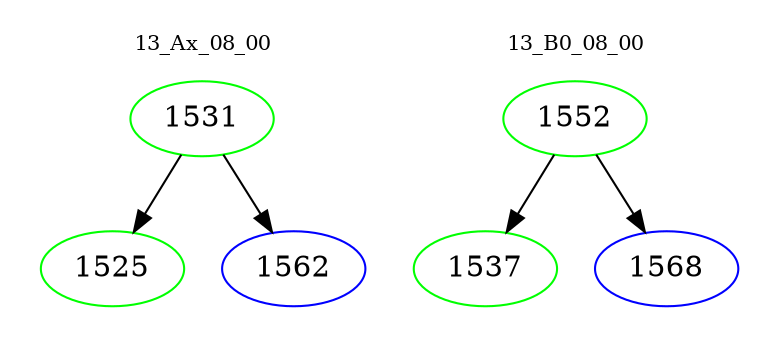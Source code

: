 digraph{
subgraph cluster_0 {
color = white
label = "13_Ax_08_00";
fontsize=10;
T0_1531 [label="1531", color="green"]
T0_1531 -> T0_1525 [color="black"]
T0_1525 [label="1525", color="green"]
T0_1531 -> T0_1562 [color="black"]
T0_1562 [label="1562", color="blue"]
}
subgraph cluster_1 {
color = white
label = "13_B0_08_00";
fontsize=10;
T1_1552 [label="1552", color="green"]
T1_1552 -> T1_1537 [color="black"]
T1_1537 [label="1537", color="green"]
T1_1552 -> T1_1568 [color="black"]
T1_1568 [label="1568", color="blue"]
}
}
